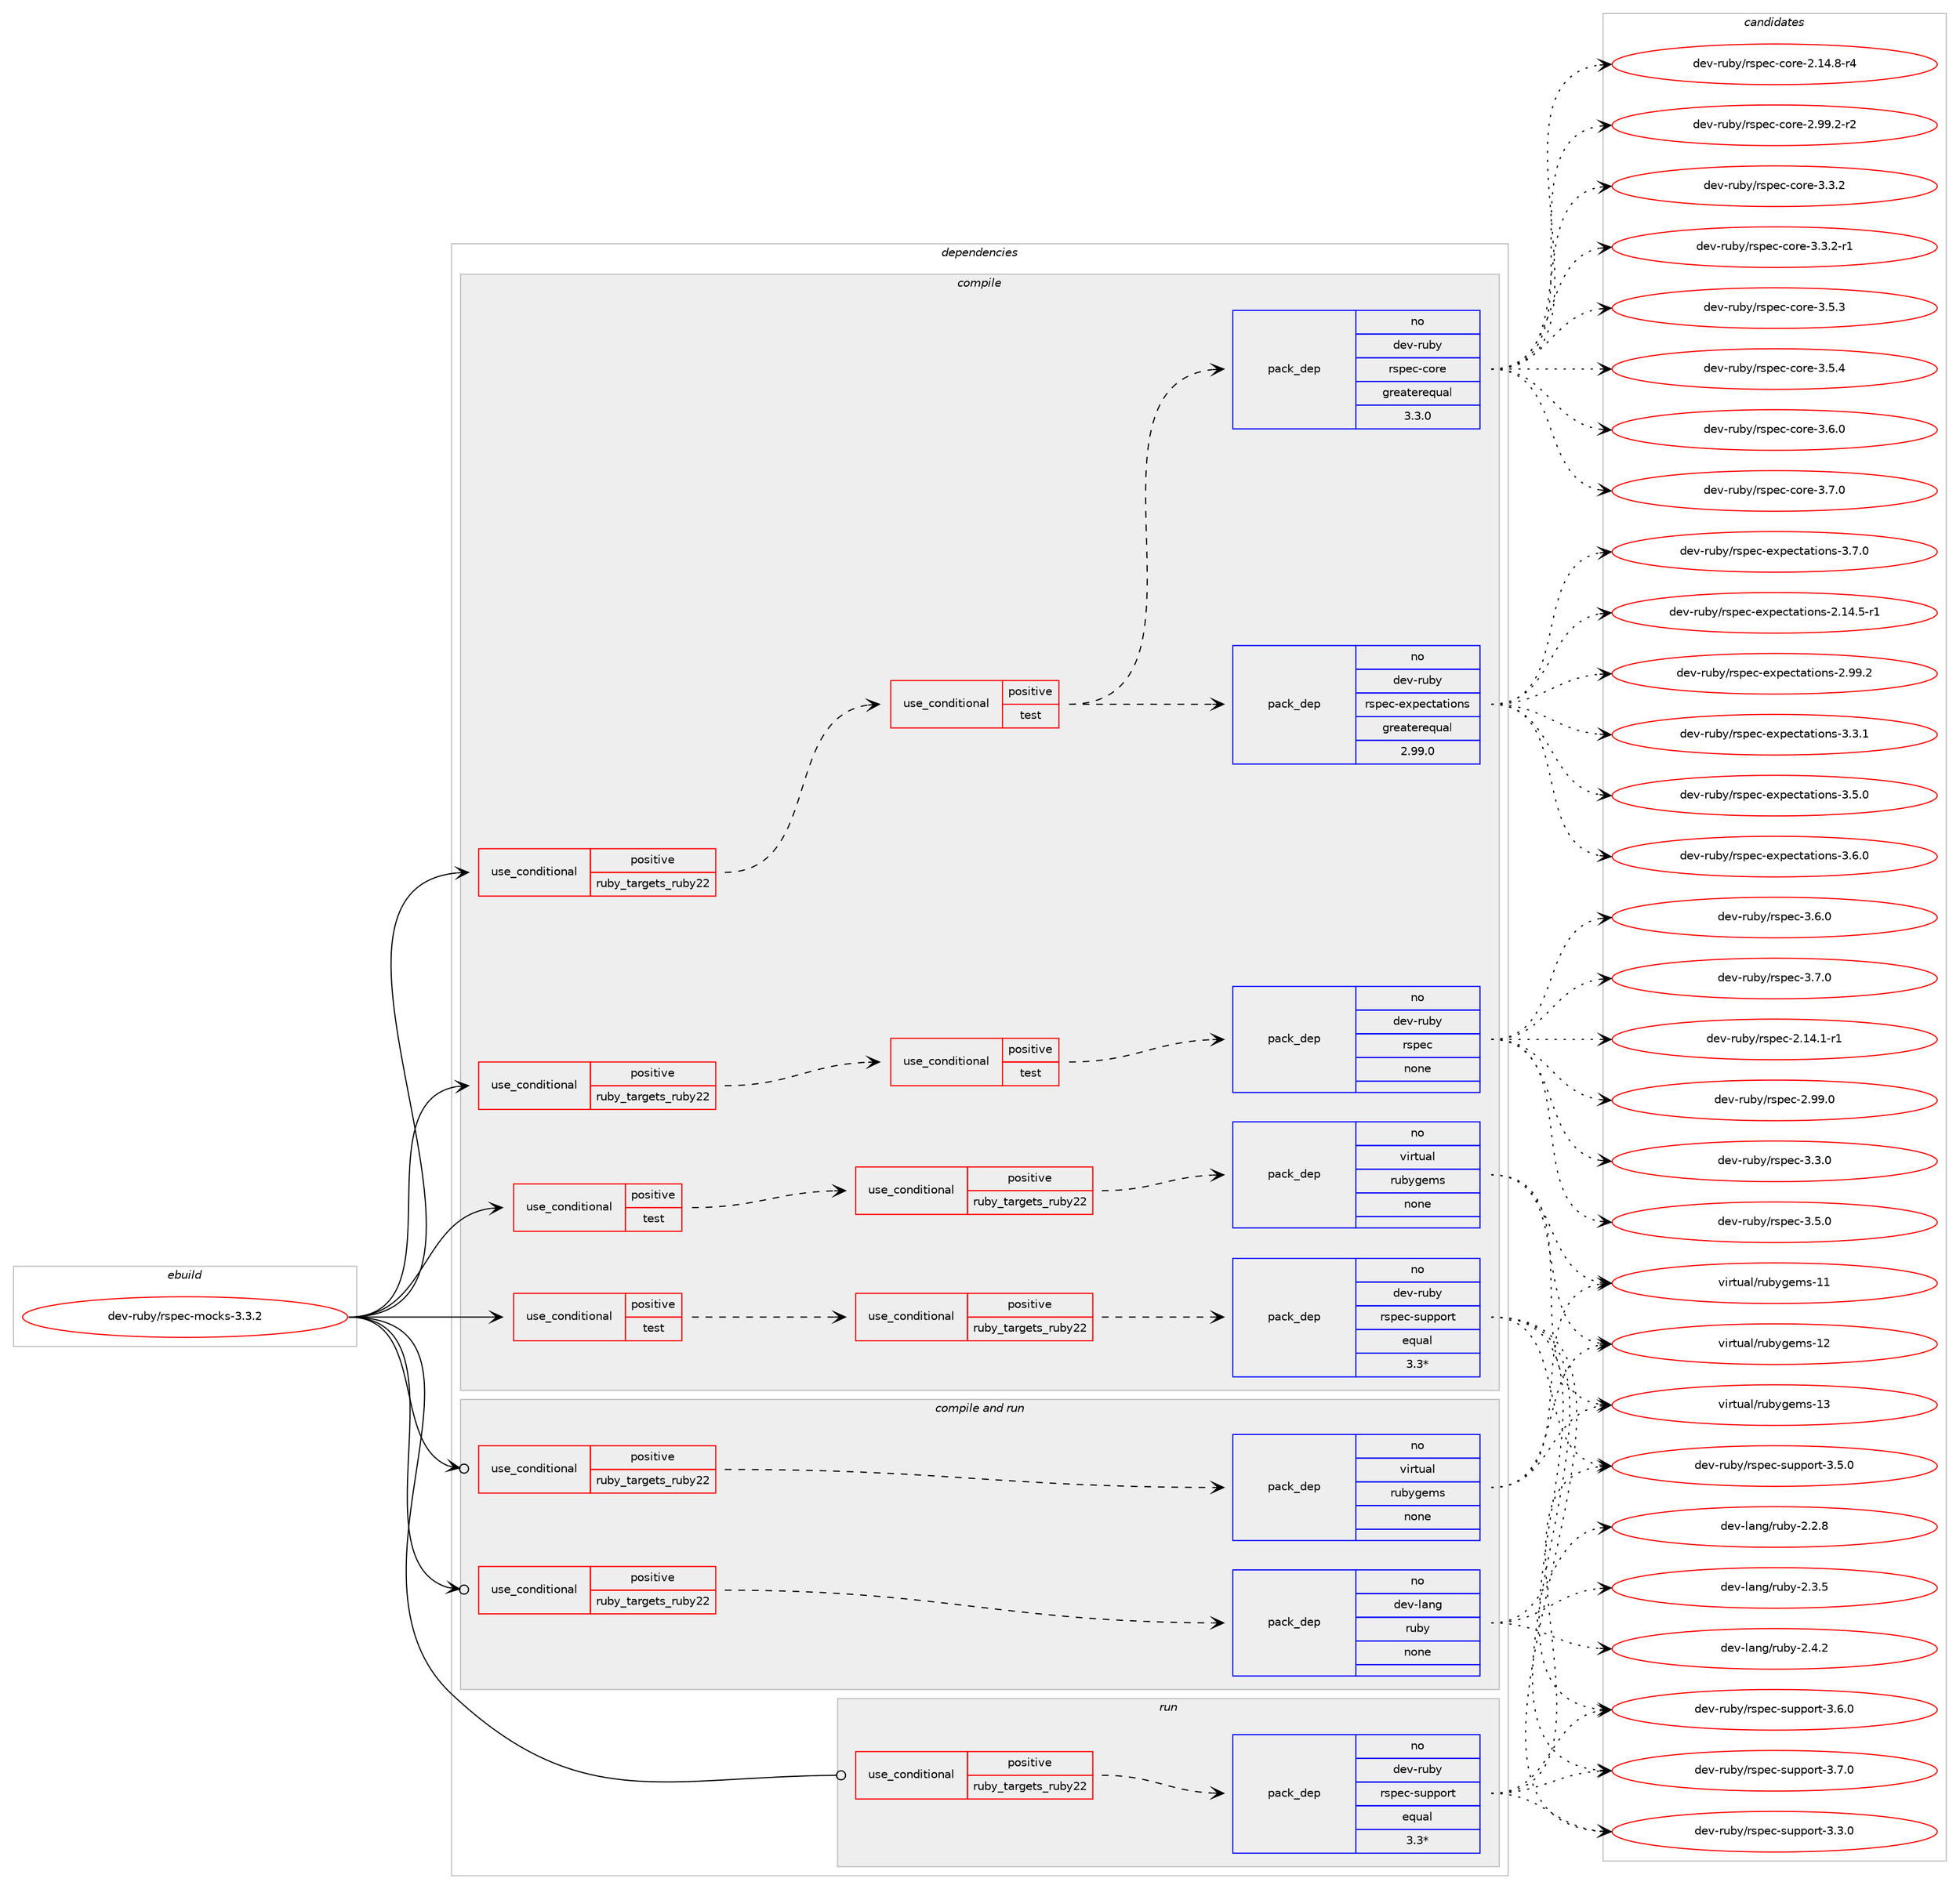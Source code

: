 digraph prolog {

# *************
# Graph options
# *************

newrank=true;
concentrate=true;
compound=true;
graph [rankdir=LR,fontname=Helvetica,fontsize=10,ranksep=1.5];#, ranksep=2.5, nodesep=0.2];
edge  [arrowhead=vee];
node  [fontname=Helvetica,fontsize=10];

# **********
# The ebuild
# **********

subgraph cluster_leftcol {
color=gray;
rank=same;
label=<<i>ebuild</i>>;
id [label="dev-ruby/rspec-mocks-3.3.2", color=red, width=4, href="../dev-ruby/rspec-mocks-3.3.2.svg"];
}

# ****************
# The dependencies
# ****************

subgraph cluster_midcol {
color=gray;
label=<<i>dependencies</i>>;
subgraph cluster_compile {
fillcolor="#eeeeee";
style=filled;
label=<<i>compile</i>>;
subgraph cond70012 {
dependency264419 [label=<<TABLE BORDER="0" CELLBORDER="1" CELLSPACING="0" CELLPADDING="4"><TR><TD ROWSPAN="3" CELLPADDING="10">use_conditional</TD></TR><TR><TD>positive</TD></TR><TR><TD>ruby_targets_ruby22</TD></TR></TABLE>>, shape=none, color=red];
subgraph cond70013 {
dependency264420 [label=<<TABLE BORDER="0" CELLBORDER="1" CELLSPACING="0" CELLPADDING="4"><TR><TD ROWSPAN="3" CELLPADDING="10">use_conditional</TD></TR><TR><TD>positive</TD></TR><TR><TD>test</TD></TR></TABLE>>, shape=none, color=red];
subgraph pack190293 {
dependency264421 [label=<<TABLE BORDER="0" CELLBORDER="1" CELLSPACING="0" CELLPADDING="4" WIDTH="220"><TR><TD ROWSPAN="6" CELLPADDING="30">pack_dep</TD></TR><TR><TD WIDTH="110">no</TD></TR><TR><TD>dev-ruby</TD></TR><TR><TD>rspec</TD></TR><TR><TD>none</TD></TR><TR><TD></TD></TR></TABLE>>, shape=none, color=blue];
}
dependency264420:e -> dependency264421:w [weight=20,style="dashed",arrowhead="vee"];
}
dependency264419:e -> dependency264420:w [weight=20,style="dashed",arrowhead="vee"];
}
id:e -> dependency264419:w [weight=20,style="solid",arrowhead="vee"];
subgraph cond70014 {
dependency264422 [label=<<TABLE BORDER="0" CELLBORDER="1" CELLSPACING="0" CELLPADDING="4"><TR><TD ROWSPAN="3" CELLPADDING="10">use_conditional</TD></TR><TR><TD>positive</TD></TR><TR><TD>ruby_targets_ruby22</TD></TR></TABLE>>, shape=none, color=red];
subgraph cond70015 {
dependency264423 [label=<<TABLE BORDER="0" CELLBORDER="1" CELLSPACING="0" CELLPADDING="4"><TR><TD ROWSPAN="3" CELLPADDING="10">use_conditional</TD></TR><TR><TD>positive</TD></TR><TR><TD>test</TD></TR></TABLE>>, shape=none, color=red];
subgraph pack190294 {
dependency264424 [label=<<TABLE BORDER="0" CELLBORDER="1" CELLSPACING="0" CELLPADDING="4" WIDTH="220"><TR><TD ROWSPAN="6" CELLPADDING="30">pack_dep</TD></TR><TR><TD WIDTH="110">no</TD></TR><TR><TD>dev-ruby</TD></TR><TR><TD>rspec-core</TD></TR><TR><TD>greaterequal</TD></TR><TR><TD>3.3.0</TD></TR></TABLE>>, shape=none, color=blue];
}
dependency264423:e -> dependency264424:w [weight=20,style="dashed",arrowhead="vee"];
subgraph pack190295 {
dependency264425 [label=<<TABLE BORDER="0" CELLBORDER="1" CELLSPACING="0" CELLPADDING="4" WIDTH="220"><TR><TD ROWSPAN="6" CELLPADDING="30">pack_dep</TD></TR><TR><TD WIDTH="110">no</TD></TR><TR><TD>dev-ruby</TD></TR><TR><TD>rspec-expectations</TD></TR><TR><TD>greaterequal</TD></TR><TR><TD>2.99.0</TD></TR></TABLE>>, shape=none, color=blue];
}
dependency264423:e -> dependency264425:w [weight=20,style="dashed",arrowhead="vee"];
}
dependency264422:e -> dependency264423:w [weight=20,style="dashed",arrowhead="vee"];
}
id:e -> dependency264422:w [weight=20,style="solid",arrowhead="vee"];
subgraph cond70016 {
dependency264426 [label=<<TABLE BORDER="0" CELLBORDER="1" CELLSPACING="0" CELLPADDING="4"><TR><TD ROWSPAN="3" CELLPADDING="10">use_conditional</TD></TR><TR><TD>positive</TD></TR><TR><TD>test</TD></TR></TABLE>>, shape=none, color=red];
subgraph cond70017 {
dependency264427 [label=<<TABLE BORDER="0" CELLBORDER="1" CELLSPACING="0" CELLPADDING="4"><TR><TD ROWSPAN="3" CELLPADDING="10">use_conditional</TD></TR><TR><TD>positive</TD></TR><TR><TD>ruby_targets_ruby22</TD></TR></TABLE>>, shape=none, color=red];
subgraph pack190296 {
dependency264428 [label=<<TABLE BORDER="0" CELLBORDER="1" CELLSPACING="0" CELLPADDING="4" WIDTH="220"><TR><TD ROWSPAN="6" CELLPADDING="30">pack_dep</TD></TR><TR><TD WIDTH="110">no</TD></TR><TR><TD>dev-ruby</TD></TR><TR><TD>rspec-support</TD></TR><TR><TD>equal</TD></TR><TR><TD>3.3*</TD></TR></TABLE>>, shape=none, color=blue];
}
dependency264427:e -> dependency264428:w [weight=20,style="dashed",arrowhead="vee"];
}
dependency264426:e -> dependency264427:w [weight=20,style="dashed",arrowhead="vee"];
}
id:e -> dependency264426:w [weight=20,style="solid",arrowhead="vee"];
subgraph cond70018 {
dependency264429 [label=<<TABLE BORDER="0" CELLBORDER="1" CELLSPACING="0" CELLPADDING="4"><TR><TD ROWSPAN="3" CELLPADDING="10">use_conditional</TD></TR><TR><TD>positive</TD></TR><TR><TD>test</TD></TR></TABLE>>, shape=none, color=red];
subgraph cond70019 {
dependency264430 [label=<<TABLE BORDER="0" CELLBORDER="1" CELLSPACING="0" CELLPADDING="4"><TR><TD ROWSPAN="3" CELLPADDING="10">use_conditional</TD></TR><TR><TD>positive</TD></TR><TR><TD>ruby_targets_ruby22</TD></TR></TABLE>>, shape=none, color=red];
subgraph pack190297 {
dependency264431 [label=<<TABLE BORDER="0" CELLBORDER="1" CELLSPACING="0" CELLPADDING="4" WIDTH="220"><TR><TD ROWSPAN="6" CELLPADDING="30">pack_dep</TD></TR><TR><TD WIDTH="110">no</TD></TR><TR><TD>virtual</TD></TR><TR><TD>rubygems</TD></TR><TR><TD>none</TD></TR><TR><TD></TD></TR></TABLE>>, shape=none, color=blue];
}
dependency264430:e -> dependency264431:w [weight=20,style="dashed",arrowhead="vee"];
}
dependency264429:e -> dependency264430:w [weight=20,style="dashed",arrowhead="vee"];
}
id:e -> dependency264429:w [weight=20,style="solid",arrowhead="vee"];
}
subgraph cluster_compileandrun {
fillcolor="#eeeeee";
style=filled;
label=<<i>compile and run</i>>;
subgraph cond70020 {
dependency264432 [label=<<TABLE BORDER="0" CELLBORDER="1" CELLSPACING="0" CELLPADDING="4"><TR><TD ROWSPAN="3" CELLPADDING="10">use_conditional</TD></TR><TR><TD>positive</TD></TR><TR><TD>ruby_targets_ruby22</TD></TR></TABLE>>, shape=none, color=red];
subgraph pack190298 {
dependency264433 [label=<<TABLE BORDER="0" CELLBORDER="1" CELLSPACING="0" CELLPADDING="4" WIDTH="220"><TR><TD ROWSPAN="6" CELLPADDING="30">pack_dep</TD></TR><TR><TD WIDTH="110">no</TD></TR><TR><TD>dev-lang</TD></TR><TR><TD>ruby</TD></TR><TR><TD>none</TD></TR><TR><TD></TD></TR></TABLE>>, shape=none, color=blue];
}
dependency264432:e -> dependency264433:w [weight=20,style="dashed",arrowhead="vee"];
}
id:e -> dependency264432:w [weight=20,style="solid",arrowhead="odotvee"];
subgraph cond70021 {
dependency264434 [label=<<TABLE BORDER="0" CELLBORDER="1" CELLSPACING="0" CELLPADDING="4"><TR><TD ROWSPAN="3" CELLPADDING="10">use_conditional</TD></TR><TR><TD>positive</TD></TR><TR><TD>ruby_targets_ruby22</TD></TR></TABLE>>, shape=none, color=red];
subgraph pack190299 {
dependency264435 [label=<<TABLE BORDER="0" CELLBORDER="1" CELLSPACING="0" CELLPADDING="4" WIDTH="220"><TR><TD ROWSPAN="6" CELLPADDING="30">pack_dep</TD></TR><TR><TD WIDTH="110">no</TD></TR><TR><TD>virtual</TD></TR><TR><TD>rubygems</TD></TR><TR><TD>none</TD></TR><TR><TD></TD></TR></TABLE>>, shape=none, color=blue];
}
dependency264434:e -> dependency264435:w [weight=20,style="dashed",arrowhead="vee"];
}
id:e -> dependency264434:w [weight=20,style="solid",arrowhead="odotvee"];
}
subgraph cluster_run {
fillcolor="#eeeeee";
style=filled;
label=<<i>run</i>>;
subgraph cond70022 {
dependency264436 [label=<<TABLE BORDER="0" CELLBORDER="1" CELLSPACING="0" CELLPADDING="4"><TR><TD ROWSPAN="3" CELLPADDING="10">use_conditional</TD></TR><TR><TD>positive</TD></TR><TR><TD>ruby_targets_ruby22</TD></TR></TABLE>>, shape=none, color=red];
subgraph pack190300 {
dependency264437 [label=<<TABLE BORDER="0" CELLBORDER="1" CELLSPACING="0" CELLPADDING="4" WIDTH="220"><TR><TD ROWSPAN="6" CELLPADDING="30">pack_dep</TD></TR><TR><TD WIDTH="110">no</TD></TR><TR><TD>dev-ruby</TD></TR><TR><TD>rspec-support</TD></TR><TR><TD>equal</TD></TR><TR><TD>3.3*</TD></TR></TABLE>>, shape=none, color=blue];
}
dependency264436:e -> dependency264437:w [weight=20,style="dashed",arrowhead="vee"];
}
id:e -> dependency264436:w [weight=20,style="solid",arrowhead="odot"];
}
}

# **************
# The candidates
# **************

subgraph cluster_choices {
rank=same;
color=gray;
label=<<i>candidates</i>>;

subgraph choice190293 {
color=black;
nodesep=1;
choice10010111845114117981214711411511210199455046495246494511449 [label="dev-ruby/rspec-2.14.1-r1", color=red, width=4,href="../dev-ruby/rspec-2.14.1-r1.svg"];
choice1001011184511411798121471141151121019945504657574648 [label="dev-ruby/rspec-2.99.0", color=red, width=4,href="../dev-ruby/rspec-2.99.0.svg"];
choice10010111845114117981214711411511210199455146514648 [label="dev-ruby/rspec-3.3.0", color=red, width=4,href="../dev-ruby/rspec-3.3.0.svg"];
choice10010111845114117981214711411511210199455146534648 [label="dev-ruby/rspec-3.5.0", color=red, width=4,href="../dev-ruby/rspec-3.5.0.svg"];
choice10010111845114117981214711411511210199455146544648 [label="dev-ruby/rspec-3.6.0", color=red, width=4,href="../dev-ruby/rspec-3.6.0.svg"];
choice10010111845114117981214711411511210199455146554648 [label="dev-ruby/rspec-3.7.0", color=red, width=4,href="../dev-ruby/rspec-3.7.0.svg"];
dependency264421:e -> choice10010111845114117981214711411511210199455046495246494511449:w [style=dotted,weight="100"];
dependency264421:e -> choice1001011184511411798121471141151121019945504657574648:w [style=dotted,weight="100"];
dependency264421:e -> choice10010111845114117981214711411511210199455146514648:w [style=dotted,weight="100"];
dependency264421:e -> choice10010111845114117981214711411511210199455146534648:w [style=dotted,weight="100"];
dependency264421:e -> choice10010111845114117981214711411511210199455146544648:w [style=dotted,weight="100"];
dependency264421:e -> choice10010111845114117981214711411511210199455146554648:w [style=dotted,weight="100"];
}
subgraph choice190294 {
color=black;
nodesep=1;
choice100101118451141179812147114115112101994599111114101455046495246564511452 [label="dev-ruby/rspec-core-2.14.8-r4", color=red, width=4,href="../dev-ruby/rspec-core-2.14.8-r4.svg"];
choice100101118451141179812147114115112101994599111114101455046575746504511450 [label="dev-ruby/rspec-core-2.99.2-r2", color=red, width=4,href="../dev-ruby/rspec-core-2.99.2-r2.svg"];
choice100101118451141179812147114115112101994599111114101455146514650 [label="dev-ruby/rspec-core-3.3.2", color=red, width=4,href="../dev-ruby/rspec-core-3.3.2.svg"];
choice1001011184511411798121471141151121019945991111141014551465146504511449 [label="dev-ruby/rspec-core-3.3.2-r1", color=red, width=4,href="../dev-ruby/rspec-core-3.3.2-r1.svg"];
choice100101118451141179812147114115112101994599111114101455146534651 [label="dev-ruby/rspec-core-3.5.3", color=red, width=4,href="../dev-ruby/rspec-core-3.5.3.svg"];
choice100101118451141179812147114115112101994599111114101455146534652 [label="dev-ruby/rspec-core-3.5.4", color=red, width=4,href="../dev-ruby/rspec-core-3.5.4.svg"];
choice100101118451141179812147114115112101994599111114101455146544648 [label="dev-ruby/rspec-core-3.6.0", color=red, width=4,href="../dev-ruby/rspec-core-3.6.0.svg"];
choice100101118451141179812147114115112101994599111114101455146554648 [label="dev-ruby/rspec-core-3.7.0", color=red, width=4,href="../dev-ruby/rspec-core-3.7.0.svg"];
dependency264424:e -> choice100101118451141179812147114115112101994599111114101455046495246564511452:w [style=dotted,weight="100"];
dependency264424:e -> choice100101118451141179812147114115112101994599111114101455046575746504511450:w [style=dotted,weight="100"];
dependency264424:e -> choice100101118451141179812147114115112101994599111114101455146514650:w [style=dotted,weight="100"];
dependency264424:e -> choice1001011184511411798121471141151121019945991111141014551465146504511449:w [style=dotted,weight="100"];
dependency264424:e -> choice100101118451141179812147114115112101994599111114101455146534651:w [style=dotted,weight="100"];
dependency264424:e -> choice100101118451141179812147114115112101994599111114101455146534652:w [style=dotted,weight="100"];
dependency264424:e -> choice100101118451141179812147114115112101994599111114101455146544648:w [style=dotted,weight="100"];
dependency264424:e -> choice100101118451141179812147114115112101994599111114101455146554648:w [style=dotted,weight="100"];
}
subgraph choice190295 {
color=black;
nodesep=1;
choice10010111845114117981214711411511210199451011201121019911697116105111110115455046495246534511449 [label="dev-ruby/rspec-expectations-2.14.5-r1", color=red, width=4,href="../dev-ruby/rspec-expectations-2.14.5-r1.svg"];
choice1001011184511411798121471141151121019945101120112101991169711610511111011545504657574650 [label="dev-ruby/rspec-expectations-2.99.2", color=red, width=4,href="../dev-ruby/rspec-expectations-2.99.2.svg"];
choice10010111845114117981214711411511210199451011201121019911697116105111110115455146514649 [label="dev-ruby/rspec-expectations-3.3.1", color=red, width=4,href="../dev-ruby/rspec-expectations-3.3.1.svg"];
choice10010111845114117981214711411511210199451011201121019911697116105111110115455146534648 [label="dev-ruby/rspec-expectations-3.5.0", color=red, width=4,href="../dev-ruby/rspec-expectations-3.5.0.svg"];
choice10010111845114117981214711411511210199451011201121019911697116105111110115455146544648 [label="dev-ruby/rspec-expectations-3.6.0", color=red, width=4,href="../dev-ruby/rspec-expectations-3.6.0.svg"];
choice10010111845114117981214711411511210199451011201121019911697116105111110115455146554648 [label="dev-ruby/rspec-expectations-3.7.0", color=red, width=4,href="../dev-ruby/rspec-expectations-3.7.0.svg"];
dependency264425:e -> choice10010111845114117981214711411511210199451011201121019911697116105111110115455046495246534511449:w [style=dotted,weight="100"];
dependency264425:e -> choice1001011184511411798121471141151121019945101120112101991169711610511111011545504657574650:w [style=dotted,weight="100"];
dependency264425:e -> choice10010111845114117981214711411511210199451011201121019911697116105111110115455146514649:w [style=dotted,weight="100"];
dependency264425:e -> choice10010111845114117981214711411511210199451011201121019911697116105111110115455146534648:w [style=dotted,weight="100"];
dependency264425:e -> choice10010111845114117981214711411511210199451011201121019911697116105111110115455146544648:w [style=dotted,weight="100"];
dependency264425:e -> choice10010111845114117981214711411511210199451011201121019911697116105111110115455146554648:w [style=dotted,weight="100"];
}
subgraph choice190296 {
color=black;
nodesep=1;
choice1001011184511411798121471141151121019945115117112112111114116455146514648 [label="dev-ruby/rspec-support-3.3.0", color=red, width=4,href="../dev-ruby/rspec-support-3.3.0.svg"];
choice1001011184511411798121471141151121019945115117112112111114116455146534648 [label="dev-ruby/rspec-support-3.5.0", color=red, width=4,href="../dev-ruby/rspec-support-3.5.0.svg"];
choice1001011184511411798121471141151121019945115117112112111114116455146544648 [label="dev-ruby/rspec-support-3.6.0", color=red, width=4,href="../dev-ruby/rspec-support-3.6.0.svg"];
choice1001011184511411798121471141151121019945115117112112111114116455146554648 [label="dev-ruby/rspec-support-3.7.0", color=red, width=4,href="../dev-ruby/rspec-support-3.7.0.svg"];
dependency264428:e -> choice1001011184511411798121471141151121019945115117112112111114116455146514648:w [style=dotted,weight="100"];
dependency264428:e -> choice1001011184511411798121471141151121019945115117112112111114116455146534648:w [style=dotted,weight="100"];
dependency264428:e -> choice1001011184511411798121471141151121019945115117112112111114116455146544648:w [style=dotted,weight="100"];
dependency264428:e -> choice1001011184511411798121471141151121019945115117112112111114116455146554648:w [style=dotted,weight="100"];
}
subgraph choice190297 {
color=black;
nodesep=1;
choice118105114116117971084711411798121103101109115454949 [label="virtual/rubygems-11", color=red, width=4,href="../virtual/rubygems-11.svg"];
choice118105114116117971084711411798121103101109115454950 [label="virtual/rubygems-12", color=red, width=4,href="../virtual/rubygems-12.svg"];
choice118105114116117971084711411798121103101109115454951 [label="virtual/rubygems-13", color=red, width=4,href="../virtual/rubygems-13.svg"];
dependency264431:e -> choice118105114116117971084711411798121103101109115454949:w [style=dotted,weight="100"];
dependency264431:e -> choice118105114116117971084711411798121103101109115454950:w [style=dotted,weight="100"];
dependency264431:e -> choice118105114116117971084711411798121103101109115454951:w [style=dotted,weight="100"];
}
subgraph choice190298 {
color=black;
nodesep=1;
choice10010111845108971101034711411798121455046504656 [label="dev-lang/ruby-2.2.8", color=red, width=4,href="../dev-lang/ruby-2.2.8.svg"];
choice10010111845108971101034711411798121455046514653 [label="dev-lang/ruby-2.3.5", color=red, width=4,href="../dev-lang/ruby-2.3.5.svg"];
choice10010111845108971101034711411798121455046524650 [label="dev-lang/ruby-2.4.2", color=red, width=4,href="../dev-lang/ruby-2.4.2.svg"];
dependency264433:e -> choice10010111845108971101034711411798121455046504656:w [style=dotted,weight="100"];
dependency264433:e -> choice10010111845108971101034711411798121455046514653:w [style=dotted,weight="100"];
dependency264433:e -> choice10010111845108971101034711411798121455046524650:w [style=dotted,weight="100"];
}
subgraph choice190299 {
color=black;
nodesep=1;
choice118105114116117971084711411798121103101109115454949 [label="virtual/rubygems-11", color=red, width=4,href="../virtual/rubygems-11.svg"];
choice118105114116117971084711411798121103101109115454950 [label="virtual/rubygems-12", color=red, width=4,href="../virtual/rubygems-12.svg"];
choice118105114116117971084711411798121103101109115454951 [label="virtual/rubygems-13", color=red, width=4,href="../virtual/rubygems-13.svg"];
dependency264435:e -> choice118105114116117971084711411798121103101109115454949:w [style=dotted,weight="100"];
dependency264435:e -> choice118105114116117971084711411798121103101109115454950:w [style=dotted,weight="100"];
dependency264435:e -> choice118105114116117971084711411798121103101109115454951:w [style=dotted,weight="100"];
}
subgraph choice190300 {
color=black;
nodesep=1;
choice1001011184511411798121471141151121019945115117112112111114116455146514648 [label="dev-ruby/rspec-support-3.3.0", color=red, width=4,href="../dev-ruby/rspec-support-3.3.0.svg"];
choice1001011184511411798121471141151121019945115117112112111114116455146534648 [label="dev-ruby/rspec-support-3.5.0", color=red, width=4,href="../dev-ruby/rspec-support-3.5.0.svg"];
choice1001011184511411798121471141151121019945115117112112111114116455146544648 [label="dev-ruby/rspec-support-3.6.0", color=red, width=4,href="../dev-ruby/rspec-support-3.6.0.svg"];
choice1001011184511411798121471141151121019945115117112112111114116455146554648 [label="dev-ruby/rspec-support-3.7.0", color=red, width=4,href="../dev-ruby/rspec-support-3.7.0.svg"];
dependency264437:e -> choice1001011184511411798121471141151121019945115117112112111114116455146514648:w [style=dotted,weight="100"];
dependency264437:e -> choice1001011184511411798121471141151121019945115117112112111114116455146534648:w [style=dotted,weight="100"];
dependency264437:e -> choice1001011184511411798121471141151121019945115117112112111114116455146544648:w [style=dotted,weight="100"];
dependency264437:e -> choice1001011184511411798121471141151121019945115117112112111114116455146554648:w [style=dotted,weight="100"];
}
}

}
